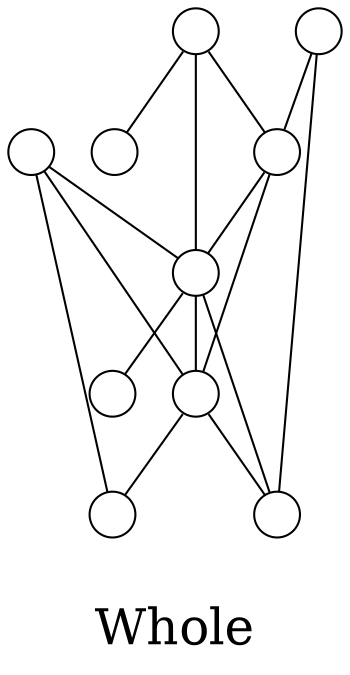 /*****
Whole
*****/

graph G {
  graph [splines=false overlap=false]
  node  [shape=ellipse, width=0.3, height=0.3, label=""]
  0 ;
  1 ;
  2 ;
  3 ;
  4 ;
  5 ;
  6 ;
  7 ;
  8 ;
  9 ;
  0 -- 3;
  0 -- 4;
  0 -- 5;
  1 -- 5;
  1 -- 6;
  1 -- 9;
  2 -- 3;
  2 -- 7;
  3 -- 5;
  3 -- 6;
  5 -- 6;
  5 -- 7;
  5 -- 8;
  6 -- 7;
  6 -- 9;
  label = "\nWhole\n";  fontsize=24;
}
